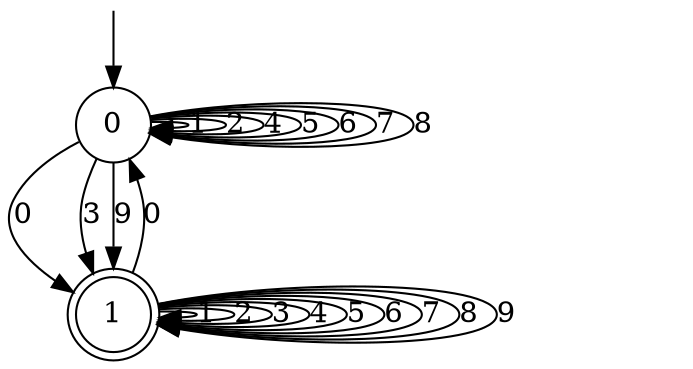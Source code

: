 digraph g {

	s0 [shape="circle" label="0"];
	s1 [shape="doublecircle" label="1"];
	s0 -> s1 [label="0"];
	s0 -> s0 [label="1"];
	s0 -> s0 [label="2"];
	s0 -> s1 [label="3"];
	s0 -> s0 [label="4"];
	s0 -> s0 [label="5"];
	s0 -> s0 [label="6"];
	s0 -> s0 [label="7"];
	s0 -> s0 [label="8"];
	s0 -> s1 [label="9"];
	s1 -> s0 [label="0"];
	s1 -> s1 [label="1"];
	s1 -> s1 [label="2"];
	s1 -> s1 [label="3"];
	s1 -> s1 [label="4"];
	s1 -> s1 [label="5"];
	s1 -> s1 [label="6"];
	s1 -> s1 [label="7"];
	s1 -> s1 [label="8"];
	s1 -> s1 [label="9"];

__start0 [label="" shape="none" width="0" height="0"];
__start0 -> s0;

}
